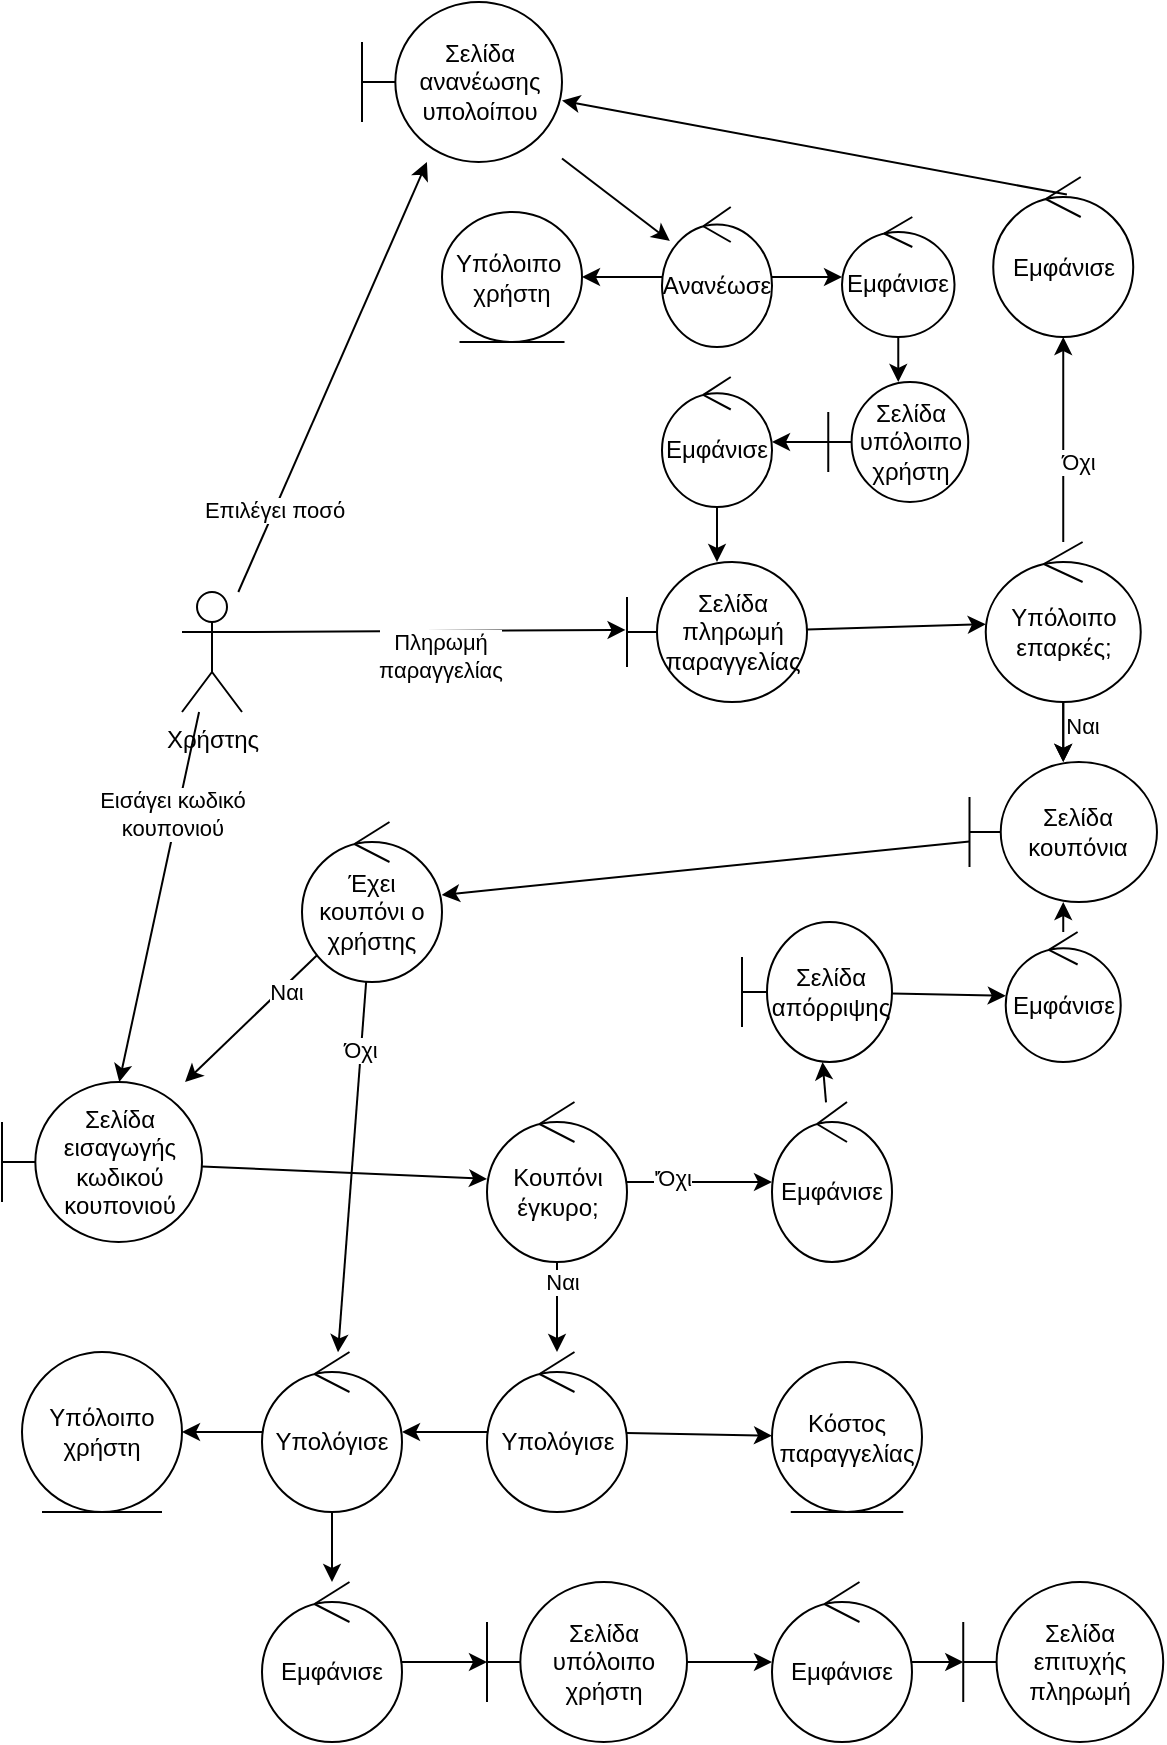 <mxfile version="21.2.1" type="device">
  <diagram name="Σελίδα-1" id="WVEBd1sjFHavCeA0LY7U">
    <mxGraphModel dx="680" dy="521" grid="1" gridSize="10" guides="1" tooltips="1" connect="1" arrows="1" fold="1" page="1" pageScale="1" pageWidth="1169" pageHeight="1654" math="0" shadow="0">
      <root>
        <mxCell id="0" />
        <mxCell id="1" parent="0" />
        <mxCell id="arP7l1wMcAtvW6ZHbNae-4" value="" style="rounded=0;orthogonalLoop=1;jettySize=auto;html=1;entryX=-0.008;entryY=0.485;entryDx=0;entryDy=0;entryPerimeter=0;exitX=1;exitY=0.333;exitDx=0;exitDy=0;exitPerimeter=0;" edge="1" parent="1" source="arP7l1wMcAtvW6ZHbNae-1" target="arP7l1wMcAtvW6ZHbNae-3">
          <mxGeometry relative="1" as="geometry">
            <mxPoint x="270" y="557.313" as="sourcePoint" />
            <mxPoint x="410" y="529.996" as="targetPoint" />
          </mxGeometry>
        </mxCell>
        <mxCell id="arP7l1wMcAtvW6ZHbNae-5" value="Πληρωμή &lt;br&gt;παραγγελίας" style="edgeLabel;html=1;align=center;verticalAlign=middle;resizable=0;points=[];" vertex="1" connectable="0" parent="arP7l1wMcAtvW6ZHbNae-4">
          <mxGeometry x="-0.287" y="3" relative="1" as="geometry">
            <mxPoint x="30" y="15" as="offset" />
          </mxGeometry>
        </mxCell>
        <mxCell id="arP7l1wMcAtvW6ZHbNae-14" value="" style="edgeStyle=none;rounded=0;orthogonalLoop=1;jettySize=auto;html=1;" edge="1" parent="1" source="arP7l1wMcAtvW6ZHbNae-1" target="arP7l1wMcAtvW6ZHbNae-10">
          <mxGeometry relative="1" as="geometry" />
        </mxCell>
        <mxCell id="arP7l1wMcAtvW6ZHbNae-15" value="Επιλέγει ποσό" style="edgeLabel;html=1;align=center;verticalAlign=middle;resizable=0;points=[];" vertex="1" connectable="0" parent="arP7l1wMcAtvW6ZHbNae-14">
          <mxGeometry x="-0.615" relative="1" as="geometry">
            <mxPoint as="offset" />
          </mxGeometry>
        </mxCell>
        <mxCell id="arP7l1wMcAtvW6ZHbNae-38" value="" style="edgeStyle=none;rounded=0;orthogonalLoop=1;jettySize=auto;html=1;" edge="1" parent="1" source="arP7l1wMcAtvW6ZHbNae-1" target="arP7l1wMcAtvW6ZHbNae-35">
          <mxGeometry relative="1" as="geometry" />
        </mxCell>
        <mxCell id="arP7l1wMcAtvW6ZHbNae-39" value="Εισάγει κωδικό&lt;br&gt;κουπονιού" style="edgeLabel;html=1;align=center;verticalAlign=middle;resizable=0;points=[];" vertex="1" connectable="0" parent="arP7l1wMcAtvW6ZHbNae-38">
          <mxGeometry x="-0.447" y="-3" relative="1" as="geometry">
            <mxPoint as="offset" />
          </mxGeometry>
        </mxCell>
        <mxCell id="arP7l1wMcAtvW6ZHbNae-1" value="Χρήστης" style="shape=umlActor;verticalLabelPosition=bottom;verticalAlign=top;html=1;outlineConnect=0;" vertex="1" parent="1">
          <mxGeometry x="240" y="515" width="30" height="60" as="geometry" />
        </mxCell>
        <mxCell id="arP7l1wMcAtvW6ZHbNae-6" style="edgeStyle=none;rounded=0;orthogonalLoop=1;jettySize=auto;html=1;entryX=0;entryY=0.645;entryDx=0;entryDy=0;entryPerimeter=0;" edge="1" parent="1" source="arP7l1wMcAtvW6ZHbNae-3" target="arP7l1wMcAtvW6ZHbNae-3">
          <mxGeometry relative="1" as="geometry">
            <mxPoint x="410" y="530" as="targetPoint" />
          </mxGeometry>
        </mxCell>
        <mxCell id="arP7l1wMcAtvW6ZHbNae-9" value="" style="edgeStyle=none;rounded=0;orthogonalLoop=1;jettySize=auto;html=1;" edge="1" parent="1" source="arP7l1wMcAtvW6ZHbNae-3" target="arP7l1wMcAtvW6ZHbNae-8">
          <mxGeometry relative="1" as="geometry" />
        </mxCell>
        <mxCell id="arP7l1wMcAtvW6ZHbNae-3" value="Σελίδα πληρωμή παραγγελίας" style="shape=umlBoundary;whiteSpace=wrap;html=1;" vertex="1" parent="1">
          <mxGeometry x="462.5" y="500" width="90" height="70" as="geometry" />
        </mxCell>
        <mxCell id="arP7l1wMcAtvW6ZHbNae-13" value="" style="edgeStyle=none;rounded=0;orthogonalLoop=1;jettySize=auto;html=1;exitX=0.526;exitY=0.11;exitDx=0;exitDy=0;exitPerimeter=0;" edge="1" parent="1" source="arP7l1wMcAtvW6ZHbNae-7" target="arP7l1wMcAtvW6ZHbNae-10">
          <mxGeometry relative="1" as="geometry" />
        </mxCell>
        <mxCell id="arP7l1wMcAtvW6ZHbNae-7" value="Εμφάνισε" style="ellipse;shape=umlControl;whiteSpace=wrap;html=1;" vertex="1" parent="1">
          <mxGeometry x="645.62" y="307.5" width="70" height="80" as="geometry" />
        </mxCell>
        <mxCell id="arP7l1wMcAtvW6ZHbNae-11" value="" style="edgeStyle=none;rounded=0;orthogonalLoop=1;jettySize=auto;html=1;" edge="1" parent="1" source="arP7l1wMcAtvW6ZHbNae-8" target="arP7l1wMcAtvW6ZHbNae-7">
          <mxGeometry relative="1" as="geometry" />
        </mxCell>
        <mxCell id="arP7l1wMcAtvW6ZHbNae-12" value="Όχι" style="edgeLabel;html=1;align=center;verticalAlign=middle;resizable=0;points=[];" vertex="1" connectable="0" parent="arP7l1wMcAtvW6ZHbNae-11">
          <mxGeometry x="-0.583" y="-2" relative="1" as="geometry">
            <mxPoint x="5" y="-19" as="offset" />
          </mxGeometry>
        </mxCell>
        <mxCell id="arP7l1wMcAtvW6ZHbNae-43" value="" style="edgeStyle=none;rounded=0;orthogonalLoop=1;jettySize=auto;html=1;" edge="1" parent="1" source="arP7l1wMcAtvW6ZHbNae-8" target="arP7l1wMcAtvW6ZHbNae-42">
          <mxGeometry relative="1" as="geometry" />
        </mxCell>
        <mxCell id="arP7l1wMcAtvW6ZHbNae-56" value="Ναι" style="edgeLabel;html=1;align=center;verticalAlign=middle;resizable=0;points=[];" vertex="1" connectable="0" parent="arP7l1wMcAtvW6ZHbNae-43">
          <mxGeometry x="-0.698" y="-1" relative="1" as="geometry">
            <mxPoint x="10" y="7" as="offset" />
          </mxGeometry>
        </mxCell>
        <mxCell id="arP7l1wMcAtvW6ZHbNae-57" value="" style="edgeStyle=none;rounded=0;orthogonalLoop=1;jettySize=auto;html=1;" edge="1" parent="1" source="arP7l1wMcAtvW6ZHbNae-8" target="arP7l1wMcAtvW6ZHbNae-42">
          <mxGeometry relative="1" as="geometry" />
        </mxCell>
        <mxCell id="arP7l1wMcAtvW6ZHbNae-8" value="Υπόλοιπο επαρκές;" style="ellipse;shape=umlControl;whiteSpace=wrap;html=1;" vertex="1" parent="1">
          <mxGeometry x="641.87" y="490" width="77.5" height="80" as="geometry" />
        </mxCell>
        <mxCell id="arP7l1wMcAtvW6ZHbNae-18" value="" style="edgeStyle=none;rounded=0;orthogonalLoop=1;jettySize=auto;html=1;" edge="1" parent="1" source="arP7l1wMcAtvW6ZHbNae-10" target="arP7l1wMcAtvW6ZHbNae-17">
          <mxGeometry relative="1" as="geometry" />
        </mxCell>
        <mxCell id="arP7l1wMcAtvW6ZHbNae-10" value="Σελίδα ανανέωσης υπολοίπου" style="shape=umlBoundary;whiteSpace=wrap;html=1;" vertex="1" parent="1">
          <mxGeometry x="330" y="220" width="100" height="80" as="geometry" />
        </mxCell>
        <mxCell id="arP7l1wMcAtvW6ZHbNae-20" value="" style="edgeStyle=none;rounded=0;orthogonalLoop=1;jettySize=auto;html=1;" edge="1" parent="1" source="arP7l1wMcAtvW6ZHbNae-17" target="arP7l1wMcAtvW6ZHbNae-19">
          <mxGeometry relative="1" as="geometry" />
        </mxCell>
        <mxCell id="arP7l1wMcAtvW6ZHbNae-22" value="" style="edgeStyle=none;rounded=0;orthogonalLoop=1;jettySize=auto;html=1;" edge="1" parent="1" source="arP7l1wMcAtvW6ZHbNae-17" target="arP7l1wMcAtvW6ZHbNae-21">
          <mxGeometry relative="1" as="geometry" />
        </mxCell>
        <mxCell id="arP7l1wMcAtvW6ZHbNae-17" value="Ανανέωσε" style="ellipse;shape=umlControl;whiteSpace=wrap;html=1;" vertex="1" parent="1">
          <mxGeometry x="480" y="322.5" width="55" height="70" as="geometry" />
        </mxCell>
        <mxCell id="arP7l1wMcAtvW6ZHbNae-19" value="Υπόλοιπο&amp;nbsp;&lt;br&gt;χρήστη" style="ellipse;shape=umlEntity;whiteSpace=wrap;html=1;" vertex="1" parent="1">
          <mxGeometry x="370" y="325" width="70" height="65" as="geometry" />
        </mxCell>
        <mxCell id="arP7l1wMcAtvW6ZHbNae-25" value="" style="edgeStyle=none;rounded=0;orthogonalLoop=1;jettySize=auto;html=1;" edge="1" parent="1" source="arP7l1wMcAtvW6ZHbNae-21" target="arP7l1wMcAtvW6ZHbNae-24">
          <mxGeometry relative="1" as="geometry" />
        </mxCell>
        <mxCell id="arP7l1wMcAtvW6ZHbNae-21" value="Εμφάνισε" style="ellipse;shape=umlControl;whiteSpace=wrap;html=1;" vertex="1" parent="1">
          <mxGeometry x="570.01" y="327.5" width="56.25" height="60" as="geometry" />
        </mxCell>
        <mxCell id="arP7l1wMcAtvW6ZHbNae-28" value="" style="edgeStyle=none;rounded=0;orthogonalLoop=1;jettySize=auto;html=1;" edge="1" parent="1" source="arP7l1wMcAtvW6ZHbNae-24" target="arP7l1wMcAtvW6ZHbNae-27">
          <mxGeometry relative="1" as="geometry" />
        </mxCell>
        <mxCell id="arP7l1wMcAtvW6ZHbNae-24" value="Σελίδα&lt;br&gt;υπόλοιπο&lt;br&gt;χρήστη" style="shape=umlBoundary;whiteSpace=wrap;html=1;" vertex="1" parent="1">
          <mxGeometry x="563.13" y="410" width="70" height="60" as="geometry" />
        </mxCell>
        <mxCell id="arP7l1wMcAtvW6ZHbNae-30" value="" style="edgeStyle=none;rounded=0;orthogonalLoop=1;jettySize=auto;html=1;" edge="1" parent="1" source="arP7l1wMcAtvW6ZHbNae-27" target="arP7l1wMcAtvW6ZHbNae-3">
          <mxGeometry relative="1" as="geometry" />
        </mxCell>
        <mxCell id="arP7l1wMcAtvW6ZHbNae-27" value="Εμφάνισε" style="ellipse;shape=umlControl;whiteSpace=wrap;html=1;" vertex="1" parent="1">
          <mxGeometry x="480" y="407.5" width="55" height="65" as="geometry" />
        </mxCell>
        <mxCell id="arP7l1wMcAtvW6ZHbNae-36" value="" style="edgeStyle=none;rounded=0;orthogonalLoop=1;jettySize=auto;html=1;" edge="1" parent="1" source="arP7l1wMcAtvW6ZHbNae-32" target="arP7l1wMcAtvW6ZHbNae-35">
          <mxGeometry relative="1" as="geometry" />
        </mxCell>
        <mxCell id="arP7l1wMcAtvW6ZHbNae-37" value="Ναι" style="edgeLabel;html=1;align=center;verticalAlign=middle;resizable=0;points=[];" vertex="1" connectable="0" parent="arP7l1wMcAtvW6ZHbNae-36">
          <mxGeometry x="-0.474" y="2" relative="1" as="geometry">
            <mxPoint as="offset" />
          </mxGeometry>
        </mxCell>
        <mxCell id="arP7l1wMcAtvW6ZHbNae-72" value="" style="edgeStyle=none;rounded=0;orthogonalLoop=1;jettySize=auto;html=1;" edge="1" parent="1" source="arP7l1wMcAtvW6ZHbNae-32" target="arP7l1wMcAtvW6ZHbNae-63">
          <mxGeometry relative="1" as="geometry" />
        </mxCell>
        <mxCell id="arP7l1wMcAtvW6ZHbNae-73" value="Όχι" style="edgeLabel;html=1;align=center;verticalAlign=middle;resizable=0;points=[];" vertex="1" connectable="0" parent="arP7l1wMcAtvW6ZHbNae-72">
          <mxGeometry x="-0.63" y="-1" relative="1" as="geometry">
            <mxPoint as="offset" />
          </mxGeometry>
        </mxCell>
        <mxCell id="arP7l1wMcAtvW6ZHbNae-32" value="Έχει κουπόνι ο χρήστης" style="ellipse;shape=umlControl;whiteSpace=wrap;html=1;" vertex="1" parent="1">
          <mxGeometry x="300" y="630" width="70" height="80" as="geometry" />
        </mxCell>
        <mxCell id="arP7l1wMcAtvW6ZHbNae-41" value="" style="edgeStyle=none;rounded=0;orthogonalLoop=1;jettySize=auto;html=1;" edge="1" parent="1" source="arP7l1wMcAtvW6ZHbNae-35" target="arP7l1wMcAtvW6ZHbNae-40">
          <mxGeometry relative="1" as="geometry" />
        </mxCell>
        <mxCell id="arP7l1wMcAtvW6ZHbNae-35" value="Σελίδα εισαγωγής κωδικού κουπονιού" style="shape=umlBoundary;whiteSpace=wrap;html=1;" vertex="1" parent="1">
          <mxGeometry x="150" y="760" width="100" height="80" as="geometry" />
        </mxCell>
        <mxCell id="arP7l1wMcAtvW6ZHbNae-49" value="" style="edgeStyle=none;rounded=0;orthogonalLoop=1;jettySize=auto;html=1;" edge="1" parent="1" source="arP7l1wMcAtvW6ZHbNae-40" target="arP7l1wMcAtvW6ZHbNae-48">
          <mxGeometry relative="1" as="geometry" />
        </mxCell>
        <mxCell id="arP7l1wMcAtvW6ZHbNae-51" value="&#39;Όχι" style="edgeLabel;html=1;align=center;verticalAlign=middle;resizable=0;points=[];" vertex="1" connectable="0" parent="arP7l1wMcAtvW6ZHbNae-49">
          <mxGeometry x="-0.39" y="2" relative="1" as="geometry">
            <mxPoint as="offset" />
          </mxGeometry>
        </mxCell>
        <mxCell id="arP7l1wMcAtvW6ZHbNae-59" value="" style="edgeStyle=none;rounded=0;orthogonalLoop=1;jettySize=auto;html=1;" edge="1" parent="1" source="arP7l1wMcAtvW6ZHbNae-40" target="arP7l1wMcAtvW6ZHbNae-58">
          <mxGeometry relative="1" as="geometry" />
        </mxCell>
        <mxCell id="arP7l1wMcAtvW6ZHbNae-60" value="Ναι" style="edgeLabel;html=1;align=center;verticalAlign=middle;resizable=0;points=[];" vertex="1" connectable="0" parent="arP7l1wMcAtvW6ZHbNae-59">
          <mxGeometry x="-0.568" y="2" relative="1" as="geometry">
            <mxPoint as="offset" />
          </mxGeometry>
        </mxCell>
        <mxCell id="arP7l1wMcAtvW6ZHbNae-40" value="Κουπόνι έγκυρο;" style="ellipse;shape=umlControl;whiteSpace=wrap;html=1;" vertex="1" parent="1">
          <mxGeometry x="392.5" y="770" width="70" height="80" as="geometry" />
        </mxCell>
        <mxCell id="arP7l1wMcAtvW6ZHbNae-44" value="" style="edgeStyle=none;rounded=0;orthogonalLoop=1;jettySize=auto;html=1;" edge="1" parent="1" source="arP7l1wMcAtvW6ZHbNae-42" target="arP7l1wMcAtvW6ZHbNae-32">
          <mxGeometry relative="1" as="geometry" />
        </mxCell>
        <mxCell id="arP7l1wMcAtvW6ZHbNae-42" value="Σελίδα κουπόνια" style="shape=umlBoundary;whiteSpace=wrap;html=1;" vertex="1" parent="1">
          <mxGeometry x="633.75" y="600" width="93.74" height="70" as="geometry" />
        </mxCell>
        <mxCell id="arP7l1wMcAtvW6ZHbNae-54" value="" style="edgeStyle=none;rounded=0;orthogonalLoop=1;jettySize=auto;html=1;" edge="1" parent="1" source="arP7l1wMcAtvW6ZHbNae-45" target="arP7l1wMcAtvW6ZHbNae-53">
          <mxGeometry relative="1" as="geometry" />
        </mxCell>
        <mxCell id="arP7l1wMcAtvW6ZHbNae-45" value="Σελίδα απόρριψης" style="shape=umlBoundary;whiteSpace=wrap;html=1;" vertex="1" parent="1">
          <mxGeometry x="520" y="680" width="75" height="70" as="geometry" />
        </mxCell>
        <mxCell id="arP7l1wMcAtvW6ZHbNae-50" value="" style="edgeStyle=none;rounded=0;orthogonalLoop=1;jettySize=auto;html=1;" edge="1" parent="1" source="arP7l1wMcAtvW6ZHbNae-48" target="arP7l1wMcAtvW6ZHbNae-45">
          <mxGeometry relative="1" as="geometry" />
        </mxCell>
        <mxCell id="arP7l1wMcAtvW6ZHbNae-48" value="Εμφάνισε" style="ellipse;shape=umlControl;whiteSpace=wrap;html=1;" vertex="1" parent="1">
          <mxGeometry x="535" y="770" width="60" height="80" as="geometry" />
        </mxCell>
        <mxCell id="arP7l1wMcAtvW6ZHbNae-55" value="" style="edgeStyle=none;rounded=0;orthogonalLoop=1;jettySize=auto;html=1;" edge="1" parent="1" source="arP7l1wMcAtvW6ZHbNae-53" target="arP7l1wMcAtvW6ZHbNae-42">
          <mxGeometry relative="1" as="geometry" />
        </mxCell>
        <mxCell id="arP7l1wMcAtvW6ZHbNae-53" value="Εμφάνισε" style="ellipse;shape=umlControl;whiteSpace=wrap;html=1;" vertex="1" parent="1">
          <mxGeometry x="651.87" y="685" width="57.5" height="65" as="geometry" />
        </mxCell>
        <mxCell id="arP7l1wMcAtvW6ZHbNae-62" value="" style="edgeStyle=none;rounded=0;orthogonalLoop=1;jettySize=auto;html=1;" edge="1" parent="1" source="arP7l1wMcAtvW6ZHbNae-58" target="arP7l1wMcAtvW6ZHbNae-61">
          <mxGeometry relative="1" as="geometry" />
        </mxCell>
        <mxCell id="arP7l1wMcAtvW6ZHbNae-64" value="" style="edgeStyle=none;rounded=0;orthogonalLoop=1;jettySize=auto;html=1;" edge="1" parent="1" source="arP7l1wMcAtvW6ZHbNae-58" target="arP7l1wMcAtvW6ZHbNae-63">
          <mxGeometry relative="1" as="geometry" />
        </mxCell>
        <mxCell id="arP7l1wMcAtvW6ZHbNae-58" value="Υπολόγισε" style="ellipse;shape=umlControl;whiteSpace=wrap;html=1;" vertex="1" parent="1">
          <mxGeometry x="392.5" y="895" width="70" height="80" as="geometry" />
        </mxCell>
        <mxCell id="arP7l1wMcAtvW6ZHbNae-61" value="Κόστος παραγγελίας" style="ellipse;shape=umlEntity;whiteSpace=wrap;html=1;" vertex="1" parent="1">
          <mxGeometry x="535" y="900" width="75" height="75" as="geometry" />
        </mxCell>
        <mxCell id="arP7l1wMcAtvW6ZHbNae-66" value="" style="edgeStyle=none;rounded=0;orthogonalLoop=1;jettySize=auto;html=1;" edge="1" parent="1" source="arP7l1wMcAtvW6ZHbNae-63" target="arP7l1wMcAtvW6ZHbNae-65">
          <mxGeometry relative="1" as="geometry" />
        </mxCell>
        <mxCell id="arP7l1wMcAtvW6ZHbNae-70" value="" style="edgeStyle=none;rounded=0;orthogonalLoop=1;jettySize=auto;html=1;" edge="1" parent="1" source="arP7l1wMcAtvW6ZHbNae-63" target="arP7l1wMcAtvW6ZHbNae-69">
          <mxGeometry relative="1" as="geometry" />
        </mxCell>
        <mxCell id="arP7l1wMcAtvW6ZHbNae-63" value="Υπολόγισε" style="ellipse;shape=umlControl;whiteSpace=wrap;html=1;" vertex="1" parent="1">
          <mxGeometry x="280" y="895" width="70" height="80" as="geometry" />
        </mxCell>
        <mxCell id="arP7l1wMcAtvW6ZHbNae-65" value="Υπόλοιπο χρήστη" style="ellipse;shape=umlEntity;whiteSpace=wrap;html=1;" vertex="1" parent="1">
          <mxGeometry x="160" y="895" width="80" height="80" as="geometry" />
        </mxCell>
        <mxCell id="arP7l1wMcAtvW6ZHbNae-75" value="" style="edgeStyle=none;rounded=0;orthogonalLoop=1;jettySize=auto;html=1;" edge="1" parent="1" source="arP7l1wMcAtvW6ZHbNae-67" target="arP7l1wMcAtvW6ZHbNae-74">
          <mxGeometry relative="1" as="geometry" />
        </mxCell>
        <mxCell id="arP7l1wMcAtvW6ZHbNae-67" value="Σελίδα υπόλοιπο χρήστη" style="shape=umlBoundary;whiteSpace=wrap;html=1;" vertex="1" parent="1">
          <mxGeometry x="392.5" y="1010" width="100" height="80" as="geometry" />
        </mxCell>
        <mxCell id="arP7l1wMcAtvW6ZHbNae-71" value="" style="edgeStyle=none;rounded=0;orthogonalLoop=1;jettySize=auto;html=1;" edge="1" parent="1" source="arP7l1wMcAtvW6ZHbNae-69" target="arP7l1wMcAtvW6ZHbNae-67">
          <mxGeometry relative="1" as="geometry" />
        </mxCell>
        <mxCell id="arP7l1wMcAtvW6ZHbNae-69" value="Εμφάνισε" style="ellipse;shape=umlControl;whiteSpace=wrap;html=1;" vertex="1" parent="1">
          <mxGeometry x="280" y="1010" width="70" height="80" as="geometry" />
        </mxCell>
        <mxCell id="arP7l1wMcAtvW6ZHbNae-77" value="" style="edgeStyle=none;rounded=0;orthogonalLoop=1;jettySize=auto;html=1;" edge="1" parent="1" source="arP7l1wMcAtvW6ZHbNae-74" target="arP7l1wMcAtvW6ZHbNae-76">
          <mxGeometry relative="1" as="geometry" />
        </mxCell>
        <mxCell id="arP7l1wMcAtvW6ZHbNae-74" value="Εμφάνισε" style="ellipse;shape=umlControl;whiteSpace=wrap;html=1;" vertex="1" parent="1">
          <mxGeometry x="535" y="1010" width="70" height="80" as="geometry" />
        </mxCell>
        <mxCell id="arP7l1wMcAtvW6ZHbNae-76" value="Σελίδα επιτυχής πληρωμή" style="shape=umlBoundary;whiteSpace=wrap;html=1;" vertex="1" parent="1">
          <mxGeometry x="630.62" y="1010" width="100" height="80" as="geometry" />
        </mxCell>
      </root>
    </mxGraphModel>
  </diagram>
</mxfile>
